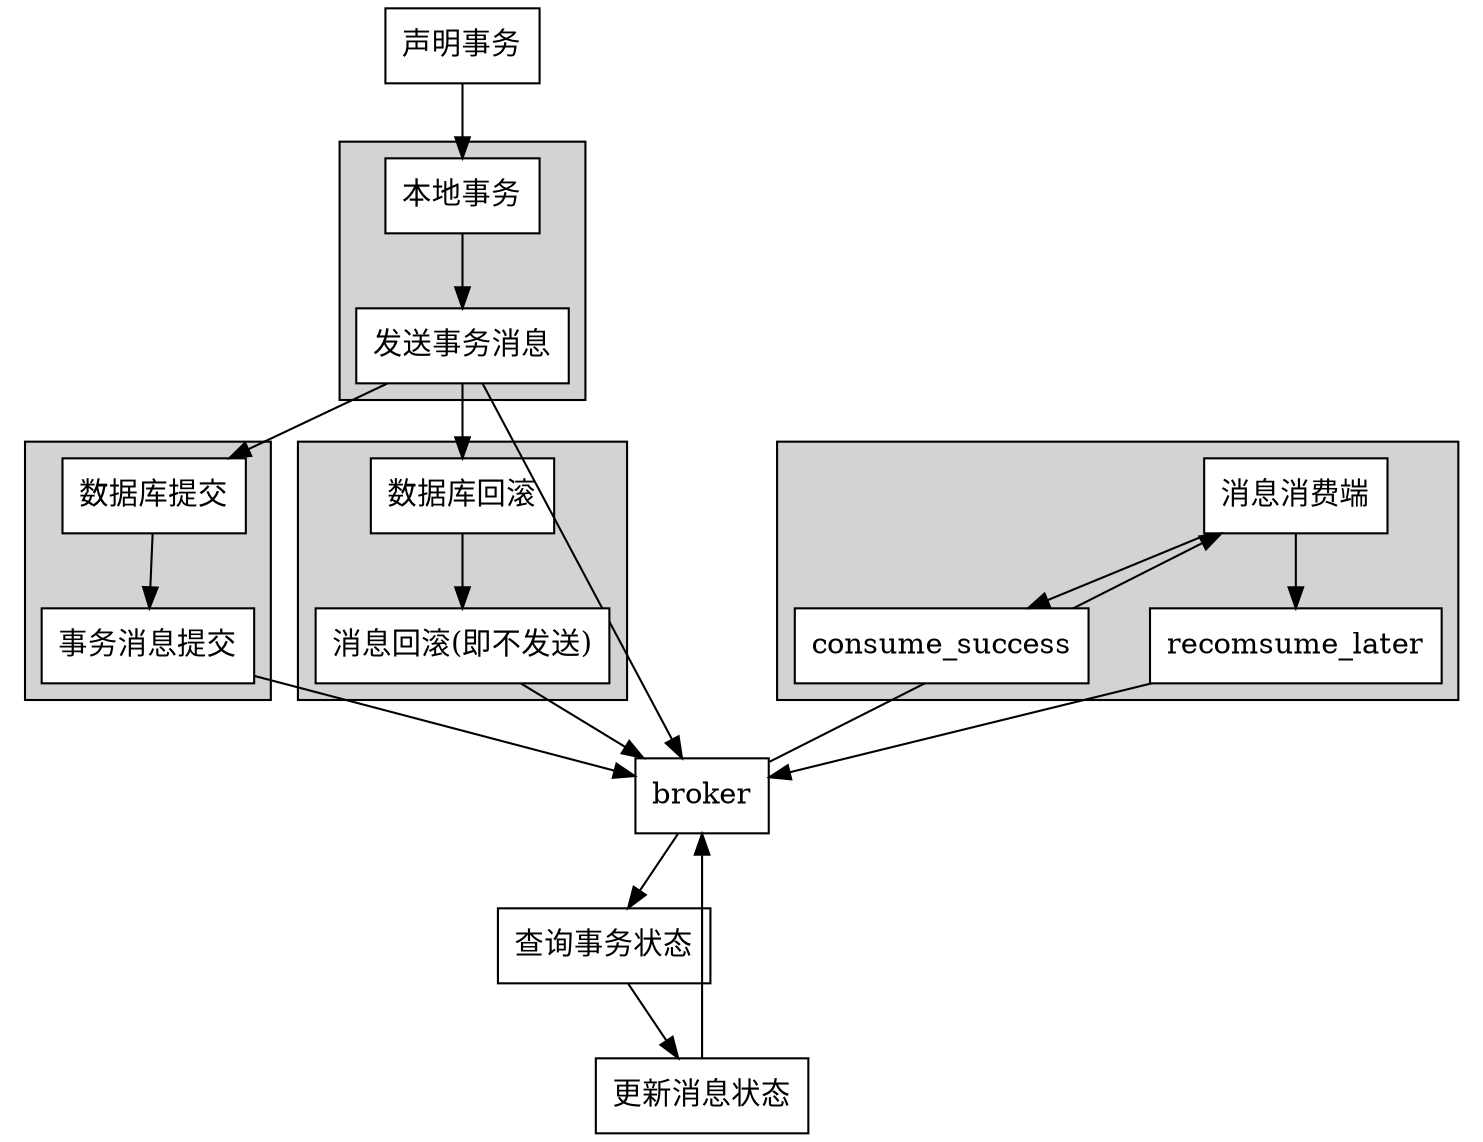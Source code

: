 digraph show {
    /*
    Author: secwang
    Created: 2016-07-25 16:40
    */

    // General layout for the graph
    // rankdir=LR; // Direction of the graph Left to Right
    sep="+25,25";
    splines=true;
    overlap=scalexy;
    nodesep=0.4;
    ranksep=0.5;

     node [style="filled",color=black,shape=box,fillcolor=white]; // Defines the default layout of the nodes
     graph [style=filled, splines=line]; // Fills the subgraphs and defines the layout of the connections
     //edge [arrowhead=none]
     rank = same; // Makes sure that nodes are properly aligned even without a connection

    begin [label = "声明事务"  ];

    local_transaction [label = "本地事务"];

    send_msg [label = "发送事务消息"];

    commit [label = "数据库提交"];
    msg_commit [label = "事务消息提交"];

    rollback [label = "数据库回滚"];
    msg_rollback [label = "消息回滚(即不发送)"];

    subgraph cluster0 {
      local_transaction -> send_msg
    }

    subgraph cluster1{
      rollback -> msg_rollback;
    }

    subgraph cluster2{
      commit -> msg_commit;
    }

    begin  ->  local_transaction;

    send_msg -> commit

    send_msg -> rollback


    broker [label = "broker",pos = "1,1!"]
    consumer [label = "消息消费端"]

    consume_success [label = "consume_success"]
    reconsume_later [ label = "recomsume_later"]

   broker -> consumer

   subgraph cluster3{
      consumer -> consume_success
      consumer -> reconsume_later
   }

   msg_commit ->  broker

   reconsume_later -> broker
   send_msg -> broker
   msg_rollback -> broker

   transaction_state [label = "查询事务状态"]
   broker_update_msg [label = "更新消息状态"]
   broker -> transaction_state
   transaction_state -> broker_update_msg
   broker_update_msg  -> broker



}
